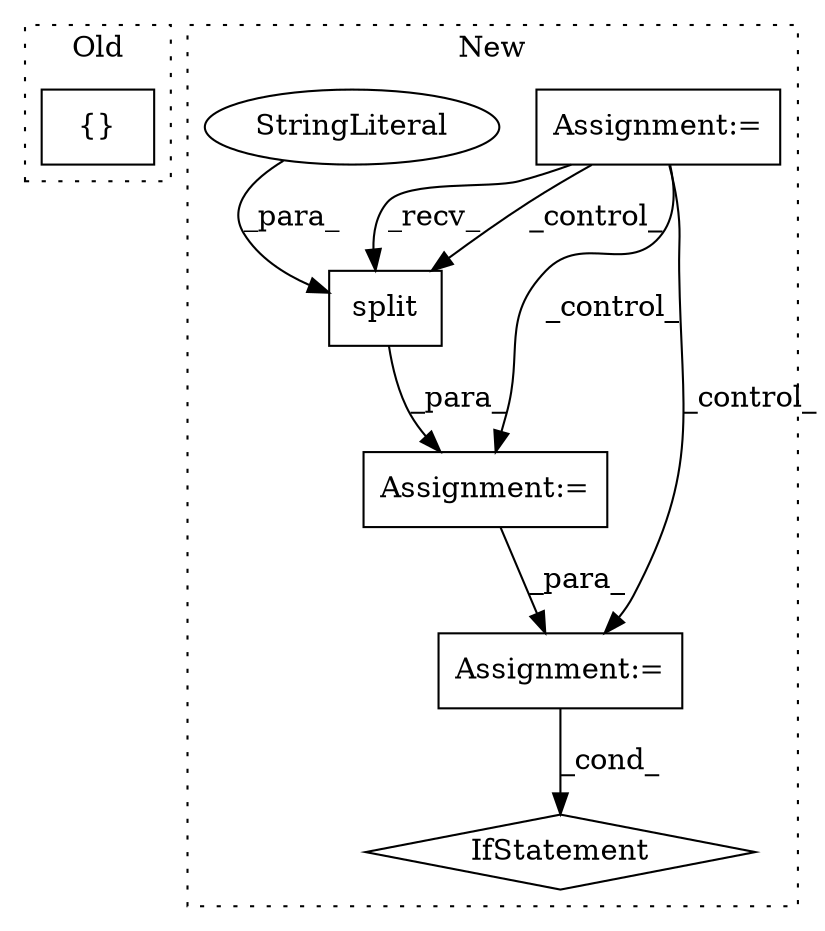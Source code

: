 digraph G {
subgraph cluster0 {
1 [label="{}" a="4" s="376,470" l="1,1" shape="box"];
label = "Old";
style="dotted";
}
subgraph cluster1 {
2 [label="split" a="32" s="662,671" l="6,1" shape="box"];
3 [label="StringLiteral" a="45" s="668" l="3" shape="ellipse"];
4 [label="Assignment:=" a="7" s="656" l="1" shape="box"];
5 [label="Assignment:=" a="7" s="715" l="1" shape="box"];
6 [label="IfStatement" a="25" s="872,904" l="14,2" shape="diamond"];
7 [label="Assignment:=" a="7" s="507" l="2" shape="box"];
label = "New";
style="dotted";
}
2 -> 4 [label="_para_"];
3 -> 2 [label="_para_"];
4 -> 5 [label="_para_"];
5 -> 6 [label="_cond_"];
7 -> 2 [label="_recv_"];
7 -> 2 [label="_control_"];
7 -> 5 [label="_control_"];
7 -> 4 [label="_control_"];
}